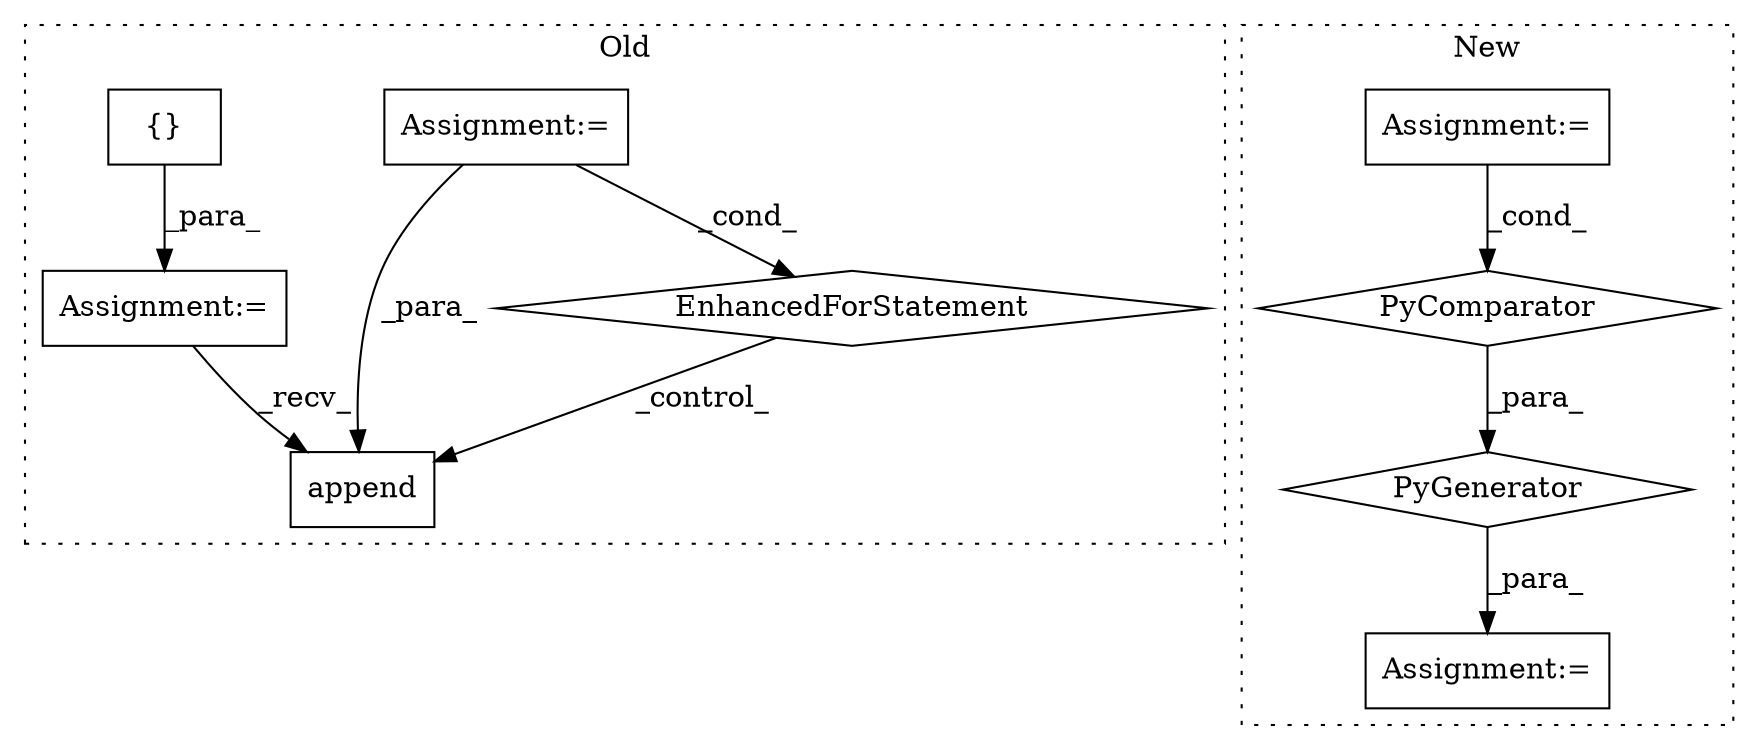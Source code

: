 digraph G {
subgraph cluster0 {
1 [label="append" a="32" s="5167,5178" l="7,1" shape="box"];
6 [label="EnhancedForStatement" a="70" s="4964,5043" l="53,2" shape="diamond"];
7 [label="Assignment:=" a="7" s="4964,5043" l="53,2" shape="box"];
8 [label="{}" a="4" s="4926" l="2" shape="box"];
9 [label="Assignment:=" a="7" s="4916" l="1" shape="box"];
label = "Old";
style="dotted";
}
subgraph cluster1 {
2 [label="PyGenerator" a="107" s="5031" l="147" shape="diamond"];
3 [label="PyComparator" a="113" s="5104" l="68" shape="diamond"];
4 [label="Assignment:=" a="7" s="4942" l="7" shape="box"];
5 [label="Assignment:=" a="7" s="5017" l="1" shape="box"];
label = "New";
style="dotted";
}
2 -> 5 [label="_para_"];
3 -> 2 [label="_para_"];
4 -> 3 [label="_cond_"];
6 -> 1 [label="_control_"];
7 -> 6 [label="_cond_"];
7 -> 1 [label="_para_"];
8 -> 9 [label="_para_"];
9 -> 1 [label="_recv_"];
}